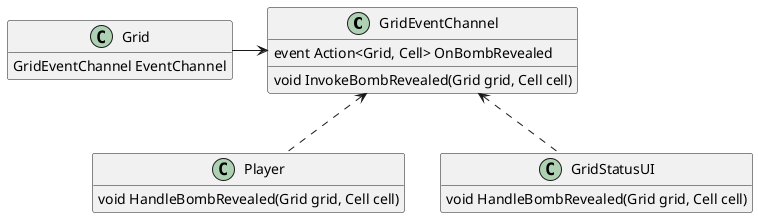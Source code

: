 @startuml
'https://plantuml.com/class-diagram

hide empty members

class GridEventChannel {
    event Action<Grid, Cell> OnBombRevealed
    void InvokeBombRevealed(Grid grid, Cell cell)
}

class Grid {
    GridEventChannel EventChannel
}
Grid -> GridEventChannel

class Player {
    void HandleBombRevealed(Grid grid, Cell cell)
}
GridEventChannel <.. Player

class GridStatusUI {
    void HandleBombRevealed(Grid grid, Cell cell)
}
GridEventChannel <.. GridStatusUI


@enduml